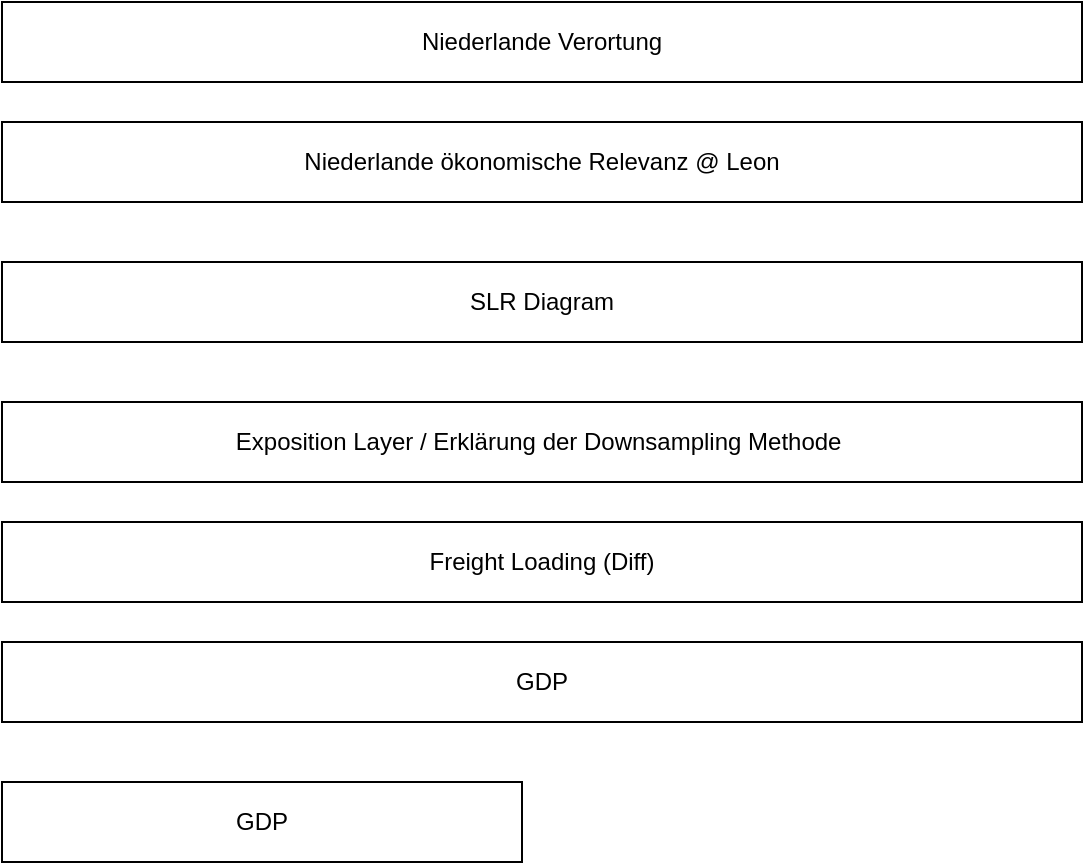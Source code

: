 <mxfile version="27.1.4">
  <diagram name="Page-1" id="_WqoCgKNAinb1gvDCYPS">
    <mxGraphModel dx="719" dy="453" grid="1" gridSize="10" guides="1" tooltips="1" connect="1" arrows="1" fold="1" page="1" pageScale="1" pageWidth="827" pageHeight="1169" math="0" shadow="0">
      <root>
        <mxCell id="0" />
        <mxCell id="1" parent="0" />
        <mxCell id="Cgj52XhedzBcrm3x_p5U-3" value="Niederlande Verortung" style="rounded=0;whiteSpace=wrap;html=1;" vertex="1" parent="1">
          <mxGeometry x="130" y="50" width="540" height="40" as="geometry" />
        </mxCell>
        <mxCell id="Cgj52XhedzBcrm3x_p5U-4" value="SLR Diagram" style="rounded=0;whiteSpace=wrap;html=1;" vertex="1" parent="1">
          <mxGeometry x="130" y="180" width="540" height="40" as="geometry" />
        </mxCell>
        <mxCell id="Cgj52XhedzBcrm3x_p5U-5" value="Niederlande ökonomische Relevanz @ Leon" style="rounded=0;whiteSpace=wrap;html=1;" vertex="1" parent="1">
          <mxGeometry x="130" y="110" width="540" height="40" as="geometry" />
        </mxCell>
        <mxCell id="Cgj52XhedzBcrm3x_p5U-6" value="Exposition Layer / Erklärung der Downsampling Methode&amp;nbsp;" style="rounded=0;whiteSpace=wrap;html=1;" vertex="1" parent="1">
          <mxGeometry x="130" y="250" width="540" height="40" as="geometry" />
        </mxCell>
        <mxCell id="Cgj52XhedzBcrm3x_p5U-7" value="Freight Loading (Diff)" style="rounded=0;whiteSpace=wrap;html=1;" vertex="1" parent="1">
          <mxGeometry x="130" y="310" width="540" height="40" as="geometry" />
        </mxCell>
        <mxCell id="Cgj52XhedzBcrm3x_p5U-8" value="GDP" style="rounded=0;whiteSpace=wrap;html=1;" vertex="1" parent="1">
          <mxGeometry x="130" y="370" width="540" height="40" as="geometry" />
        </mxCell>
        <mxCell id="Cgj52XhedzBcrm3x_p5U-9" value="GDP" style="rounded=0;whiteSpace=wrap;html=1;" vertex="1" parent="1">
          <mxGeometry x="130" y="440" width="260" height="40" as="geometry" />
        </mxCell>
      </root>
    </mxGraphModel>
  </diagram>
</mxfile>
